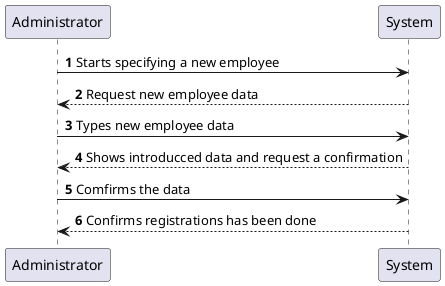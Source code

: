 @startuml
'https://plantuml.com/sequence-diagram

autonumber

Administrator -> System : Starts specifying a new employee
Administrator <-- System : Request new employee data

Administrator -> System : Types new employee data
Administrator <-- System : Shows introducced data and request a confirmation

Administrator -> System : Comfirms the data
Administrator <-- System : Confirms registrations has been done

@enduml